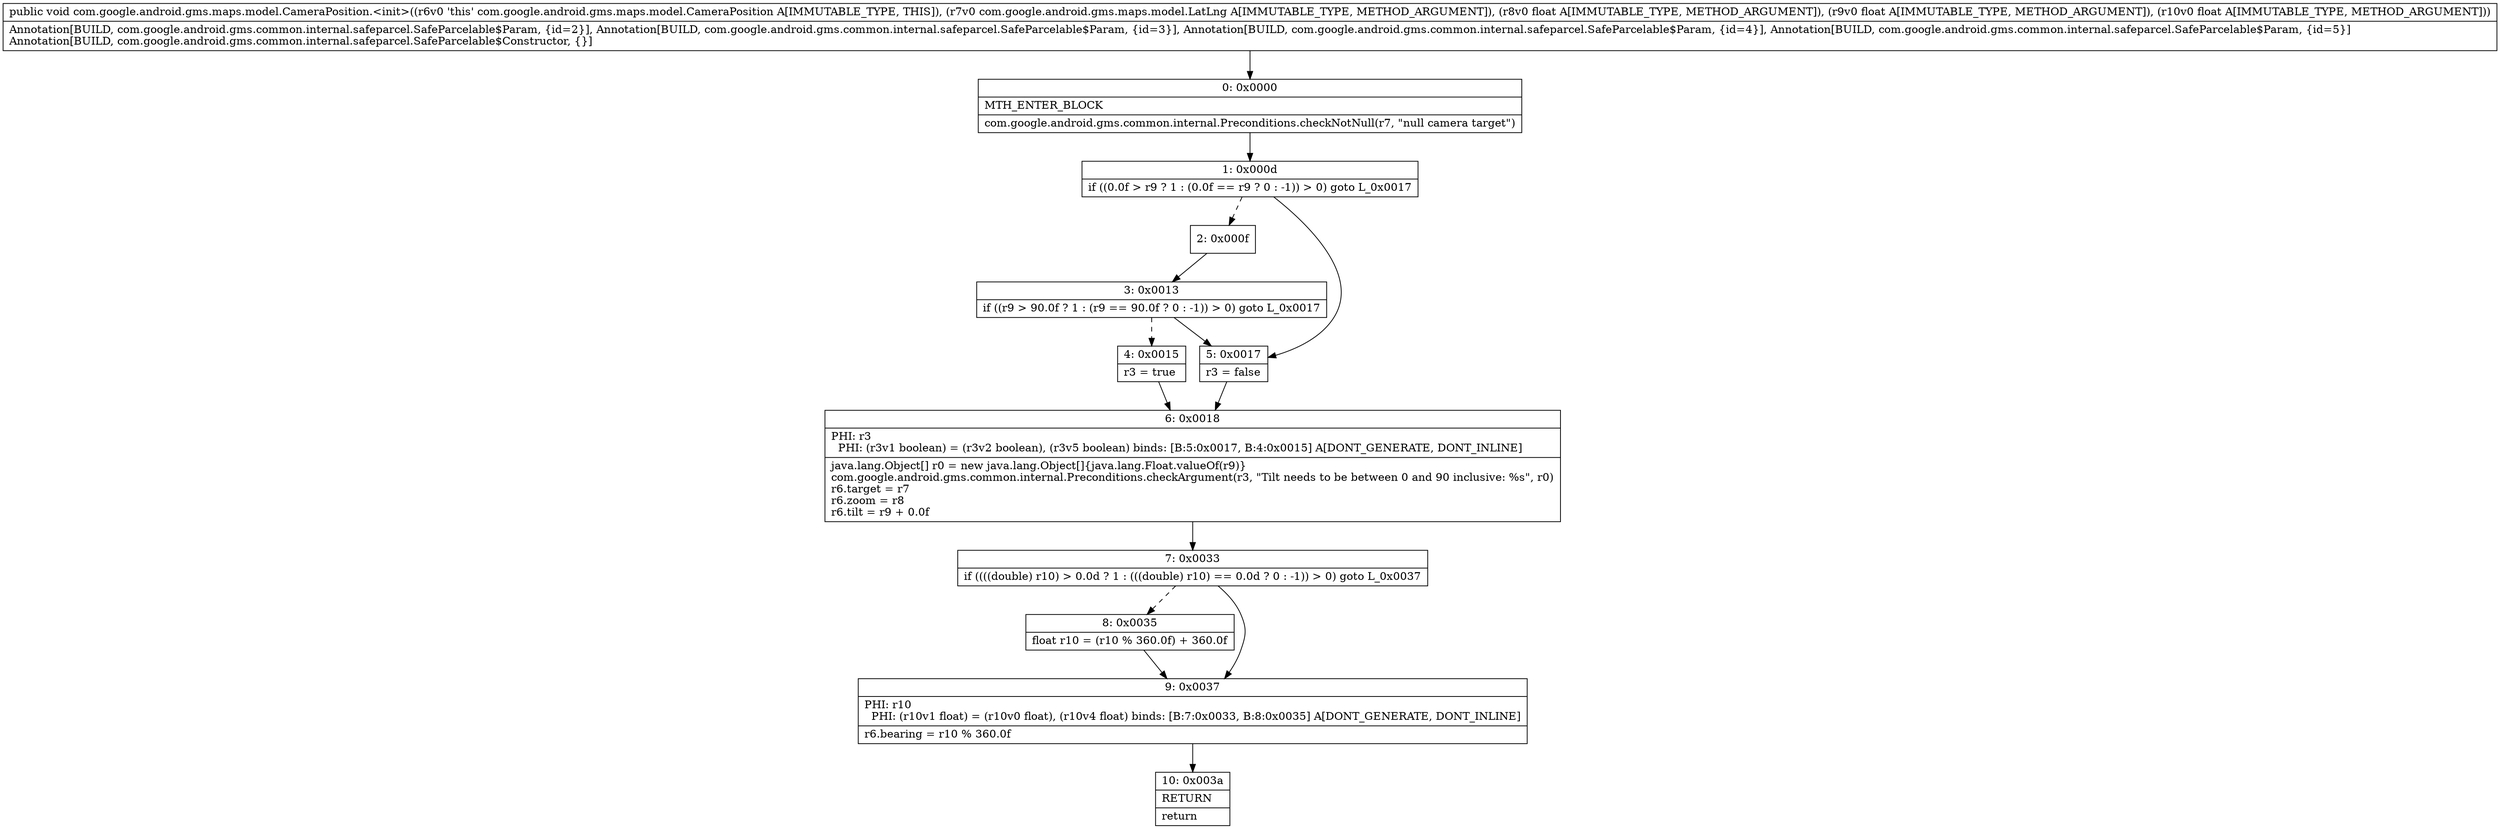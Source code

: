 digraph "CFG forcom.google.android.gms.maps.model.CameraPosition.\<init\>(Lcom\/google\/android\/gms\/maps\/model\/LatLng;FFF)V" {
Node_0 [shape=record,label="{0\:\ 0x0000|MTH_ENTER_BLOCK\l|com.google.android.gms.common.internal.Preconditions.checkNotNull(r7, \"null camera target\")\l}"];
Node_1 [shape=record,label="{1\:\ 0x000d|if ((0.0f \> r9 ? 1 : (0.0f == r9 ? 0 : \-1)) \> 0) goto L_0x0017\l}"];
Node_2 [shape=record,label="{2\:\ 0x000f}"];
Node_3 [shape=record,label="{3\:\ 0x0013|if ((r9 \> 90.0f ? 1 : (r9 == 90.0f ? 0 : \-1)) \> 0) goto L_0x0017\l}"];
Node_4 [shape=record,label="{4\:\ 0x0015|r3 = true\l}"];
Node_5 [shape=record,label="{5\:\ 0x0017|r3 = false\l}"];
Node_6 [shape=record,label="{6\:\ 0x0018|PHI: r3 \l  PHI: (r3v1 boolean) = (r3v2 boolean), (r3v5 boolean) binds: [B:5:0x0017, B:4:0x0015] A[DONT_GENERATE, DONT_INLINE]\l|java.lang.Object[] r0 = new java.lang.Object[]\{java.lang.Float.valueOf(r9)\}\lcom.google.android.gms.common.internal.Preconditions.checkArgument(r3, \"Tilt needs to be between 0 and 90 inclusive: %s\", r0)\lr6.target = r7\lr6.zoom = r8\lr6.tilt = r9 + 0.0f\l}"];
Node_7 [shape=record,label="{7\:\ 0x0033|if ((((double) r10) \> 0.0d ? 1 : (((double) r10) == 0.0d ? 0 : \-1)) \> 0) goto L_0x0037\l}"];
Node_8 [shape=record,label="{8\:\ 0x0035|float r10 = (r10 % 360.0f) + 360.0f\l}"];
Node_9 [shape=record,label="{9\:\ 0x0037|PHI: r10 \l  PHI: (r10v1 float) = (r10v0 float), (r10v4 float) binds: [B:7:0x0033, B:8:0x0035] A[DONT_GENERATE, DONT_INLINE]\l|r6.bearing = r10 % 360.0f\l}"];
Node_10 [shape=record,label="{10\:\ 0x003a|RETURN\l|return\l}"];
MethodNode[shape=record,label="{public void com.google.android.gms.maps.model.CameraPosition.\<init\>((r6v0 'this' com.google.android.gms.maps.model.CameraPosition A[IMMUTABLE_TYPE, THIS]), (r7v0 com.google.android.gms.maps.model.LatLng A[IMMUTABLE_TYPE, METHOD_ARGUMENT]), (r8v0 float A[IMMUTABLE_TYPE, METHOD_ARGUMENT]), (r9v0 float A[IMMUTABLE_TYPE, METHOD_ARGUMENT]), (r10v0 float A[IMMUTABLE_TYPE, METHOD_ARGUMENT]))  | Annotation[BUILD, com.google.android.gms.common.internal.safeparcel.SafeParcelable$Param, \{id=2\}], Annotation[BUILD, com.google.android.gms.common.internal.safeparcel.SafeParcelable$Param, \{id=3\}], Annotation[BUILD, com.google.android.gms.common.internal.safeparcel.SafeParcelable$Param, \{id=4\}], Annotation[BUILD, com.google.android.gms.common.internal.safeparcel.SafeParcelable$Param, \{id=5\}]\lAnnotation[BUILD, com.google.android.gms.common.internal.safeparcel.SafeParcelable$Constructor, \{\}]\l}"];
MethodNode -> Node_0;
Node_0 -> Node_1;
Node_1 -> Node_2[style=dashed];
Node_1 -> Node_5;
Node_2 -> Node_3;
Node_3 -> Node_4[style=dashed];
Node_3 -> Node_5;
Node_4 -> Node_6;
Node_5 -> Node_6;
Node_6 -> Node_7;
Node_7 -> Node_8[style=dashed];
Node_7 -> Node_9;
Node_8 -> Node_9;
Node_9 -> Node_10;
}

